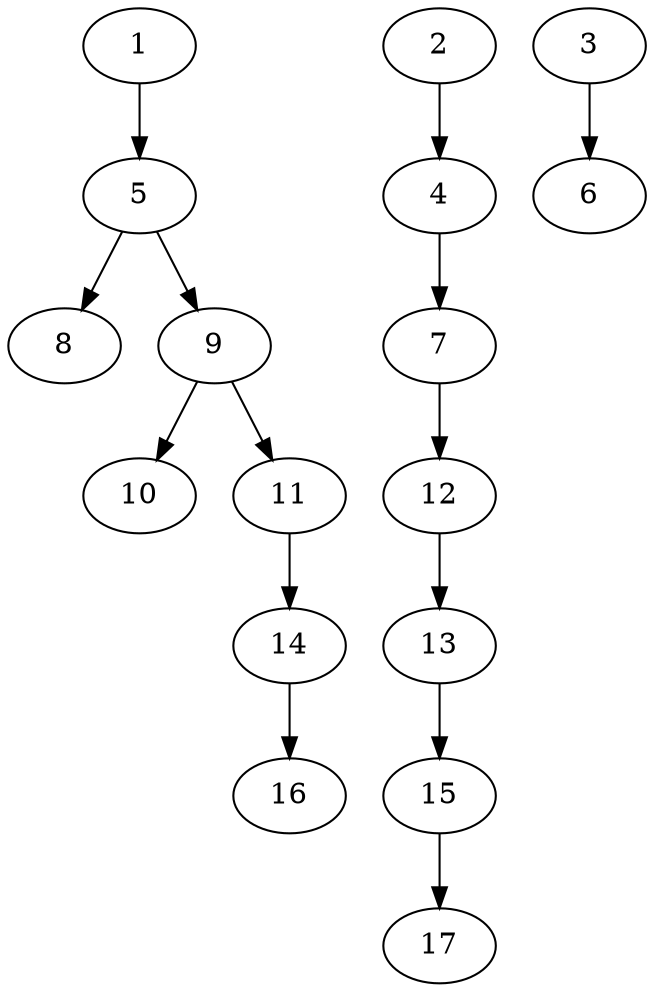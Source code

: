 // DAG (tier=1-easy, mode=compute, n=17, ccr=0.293, fat=0.461, density=0.266, regular=0.716, jump=0.031, mindata=262144, maxdata=2097152)
// DAG automatically generated by daggen at Sun Aug 24 16:33:32 2025
// /home/ermia/Project/Environments/daggen/bin/daggen --dot --ccr 0.293 --fat 0.461 --regular 0.716 --density 0.266 --jump 0.031 --mindata 262144 --maxdata 2097152 -n 17 
digraph G {
  1 [size="7100561409380974592", alpha="0.03", expect_size="3550280704690487296"]
  1 -> 5 [size ="29554148114432"]
  2 [size="207621196336543", alpha="0.10", expect_size="103810598168271"]
  2 -> 4 [size ="6659556507648"]
  3 [size="1459566071922222", alpha="0.07", expect_size="729783035961111"]
  3 -> 6 [size ="23732412219392"]
  4 [size="56171326053810176", alpha="0.08", expect_size="28085663026905088"]
  4 -> 7 [size ="1173364932608"]
  5 [size="4658099493078874", alpha="0.04", expect_size="2329049746539437"]
  5 -> 8 [size ="2519132536832"]
  5 -> 9 [size ="2519132536832"]
  6 [size="838839283287588864", alpha="0.10", expect_size="419419641643794432"]
  7 [size="298978124861800448", alpha="0.00", expect_size="149489062430900224"]
  7 -> 12 [size ="3576977948672"]
  8 [size="3523354147573202944", alpha="0.12", expect_size="1761677073786601472"]
  9 [size="910888187071998", alpha="0.01", expect_size="455444093535999"]
  9 -> 10 [size ="19713975386112"]
  9 -> 11 [size ="19713975386112"]
  10 [size="73103299279200", alpha="0.18", expect_size="36551649639600"]
  11 [size="20851104810823972", alpha="0.15", expect_size="10425552405411986"]
  11 -> 14 [size ="17442969485312"]
  12 [size="6618724657997088", alpha="0.14", expect_size="3309362328998544"]
  12 -> 13 [size ="12140068995072"]
  13 [size="5501886847439077376", alpha="0.04", expect_size="2750943423719538688"]
  13 -> 15 [size ="24932419371008"]
  14 [size="119078712055708", alpha="0.08", expect_size="59539356027854"]
  14 -> 16 [size ="2910184275968"]
  15 [size="75592827507523024", alpha="0.13", expect_size="37796413753761512"]
  15 -> 17 [size ="33924545773568"]
  16 [size="25154245051826296", alpha="0.14", expect_size="12577122525913148"]
  17 [size="1671964457693217", alpha="0.19", expect_size="835982228846608"]
}